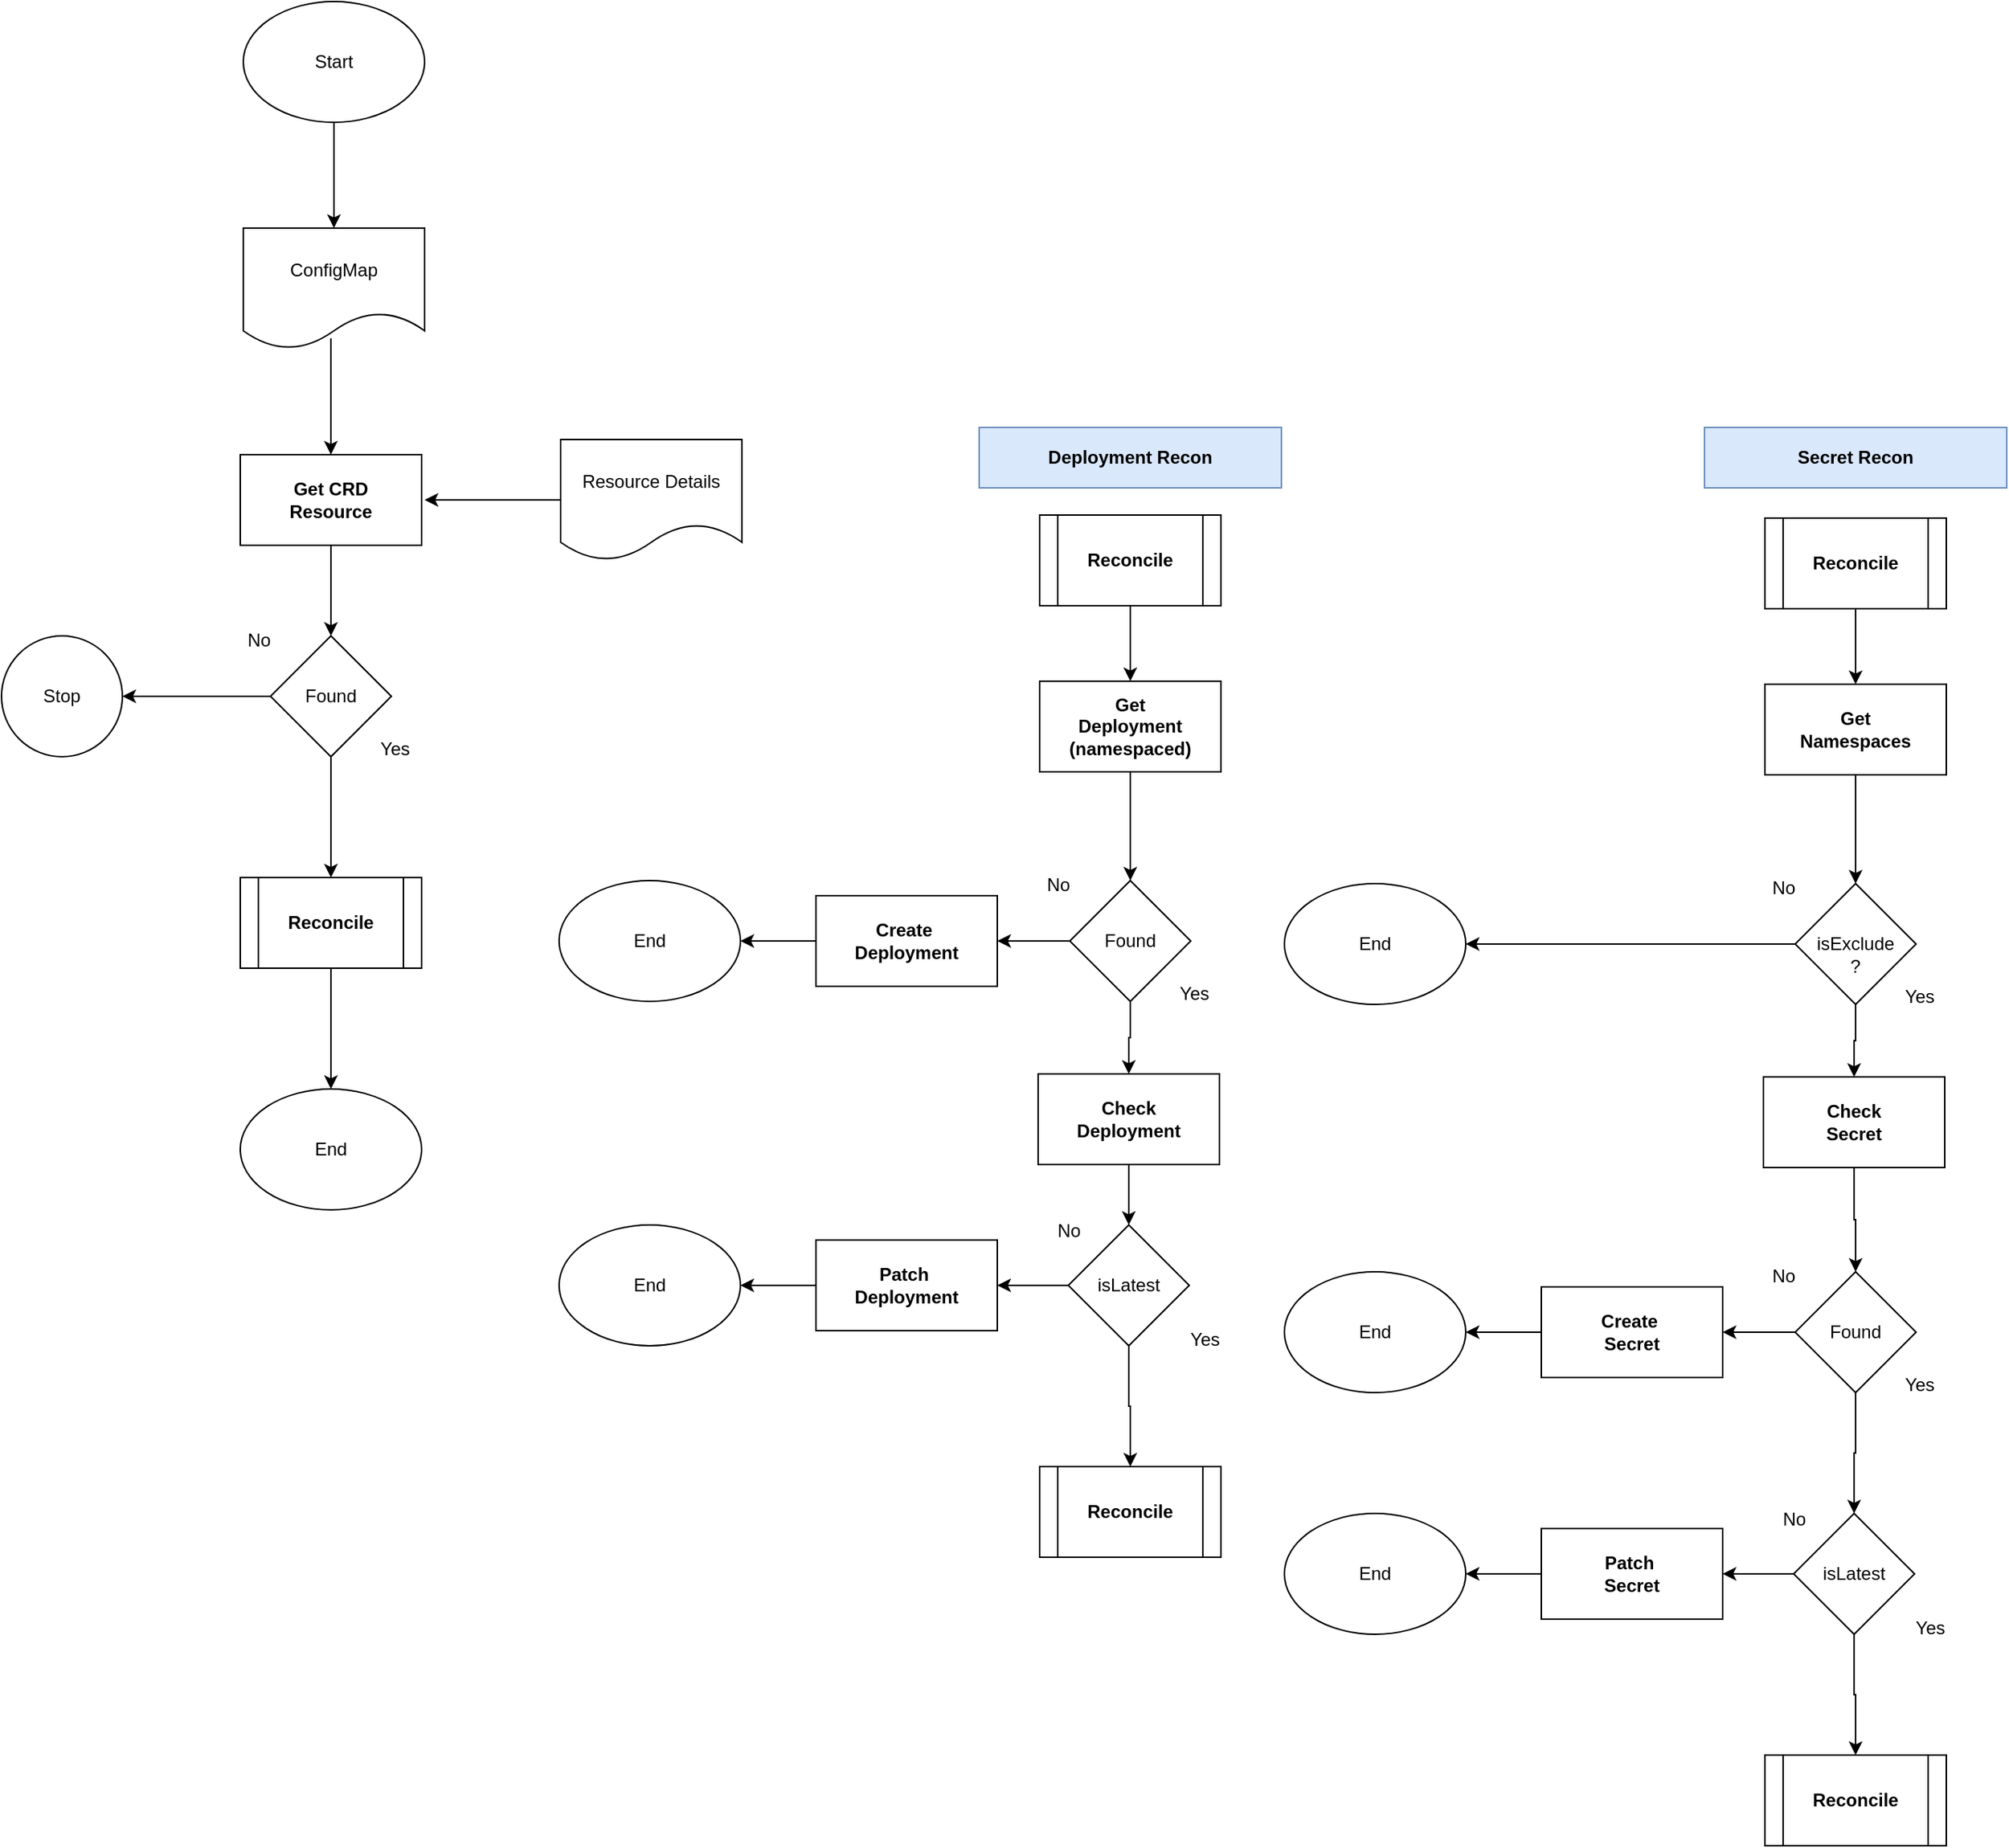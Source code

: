 <mxfile version="22.0.3" type="device">
  <diagram name="Page-1" id="W9iLnhZ2cSLdX2xquUpD">
    <mxGraphModel dx="1643" dy="1136" grid="1" gridSize="10" guides="1" tooltips="1" connect="1" arrows="1" fold="1" page="1" pageScale="1" pageWidth="850" pageHeight="1100" math="0" shadow="0">
      <root>
        <mxCell id="0" />
        <mxCell id="1" parent="0" />
        <mxCell id="cVD9YetSxO82lDI5rdIr-3" style="edgeStyle=orthogonalEdgeStyle;rounded=0;orthogonalLoop=1;jettySize=auto;html=1;entryX=0.5;entryY=0;entryDx=0;entryDy=0;exitX=0.5;exitY=1;exitDx=0;exitDy=0;" edge="1" parent="1" source="cVD9YetSxO82lDI5rdIr-4" target="cVD9YetSxO82lDI5rdIr-2">
          <mxGeometry relative="1" as="geometry">
            <mxPoint x="240" y="130" as="sourcePoint" />
          </mxGeometry>
        </mxCell>
        <mxCell id="cVD9YetSxO82lDI5rdIr-6" style="edgeStyle=orthogonalEdgeStyle;rounded=0;orthogonalLoop=1;jettySize=auto;html=1;exitX=0.483;exitY=0.913;exitDx=0;exitDy=0;exitPerimeter=0;" edge="1" parent="1" source="cVD9YetSxO82lDI5rdIr-2" target="cVD9YetSxO82lDI5rdIr-5">
          <mxGeometry relative="1" as="geometry" />
        </mxCell>
        <mxCell id="cVD9YetSxO82lDI5rdIr-2" value="ConfigMap" style="shape=document;whiteSpace=wrap;html=1;boundedLbl=1;" vertex="1" parent="1">
          <mxGeometry x="180" y="180" width="120" height="80" as="geometry" />
        </mxCell>
        <mxCell id="cVD9YetSxO82lDI5rdIr-4" value="Start" style="ellipse;whiteSpace=wrap;html=1;" vertex="1" parent="1">
          <mxGeometry x="180" y="30" width="120" height="80" as="geometry" />
        </mxCell>
        <mxCell id="cVD9YetSxO82lDI5rdIr-8" style="edgeStyle=orthogonalEdgeStyle;rounded=0;orthogonalLoop=1;jettySize=auto;html=1;" edge="1" parent="1" source="cVD9YetSxO82lDI5rdIr-5" target="cVD9YetSxO82lDI5rdIr-7">
          <mxGeometry relative="1" as="geometry" />
        </mxCell>
        <mxCell id="cVD9YetSxO82lDI5rdIr-5" value="Get CRD&lt;br&gt;Resource" style="rounded=0;whiteSpace=wrap;html=1;fontStyle=1" vertex="1" parent="1">
          <mxGeometry x="178" y="330" width="120" height="60" as="geometry" />
        </mxCell>
        <mxCell id="cVD9YetSxO82lDI5rdIr-12" style="edgeStyle=orthogonalEdgeStyle;rounded=0;orthogonalLoop=1;jettySize=auto;html=1;" edge="1" parent="1" source="cVD9YetSxO82lDI5rdIr-7" target="cVD9YetSxO82lDI5rdIr-11">
          <mxGeometry relative="1" as="geometry" />
        </mxCell>
        <mxCell id="cVD9YetSxO82lDI5rdIr-14" style="edgeStyle=orthogonalEdgeStyle;rounded=0;orthogonalLoop=1;jettySize=auto;html=1;" edge="1" parent="1" source="cVD9YetSxO82lDI5rdIr-7" target="cVD9YetSxO82lDI5rdIr-18">
          <mxGeometry relative="1" as="geometry">
            <mxPoint x="238" y="600" as="targetPoint" />
          </mxGeometry>
        </mxCell>
        <mxCell id="cVD9YetSxO82lDI5rdIr-7" value="Found" style="rhombus;whiteSpace=wrap;html=1;" vertex="1" parent="1">
          <mxGeometry x="198" y="450" width="80" height="80" as="geometry" />
        </mxCell>
        <mxCell id="cVD9YetSxO82lDI5rdIr-9" value="No" style="text;html=1;align=center;verticalAlign=middle;resizable=0;points=[];autosize=1;strokeColor=none;fillColor=none;" vertex="1" parent="1">
          <mxGeometry x="170" y="438" width="40" height="30" as="geometry" />
        </mxCell>
        <mxCell id="cVD9YetSxO82lDI5rdIr-10" value="Yes" style="text;html=1;align=center;verticalAlign=middle;resizable=0;points=[];autosize=1;strokeColor=none;fillColor=none;" vertex="1" parent="1">
          <mxGeometry x="260" y="510" width="40" height="30" as="geometry" />
        </mxCell>
        <mxCell id="cVD9YetSxO82lDI5rdIr-11" value="Stop" style="ellipse;whiteSpace=wrap;html=1;aspect=fixed;" vertex="1" parent="1">
          <mxGeometry x="20" y="450" width="80" height="80" as="geometry" />
        </mxCell>
        <mxCell id="cVD9YetSxO82lDI5rdIr-17" style="edgeStyle=orthogonalEdgeStyle;rounded=0;orthogonalLoop=1;jettySize=auto;html=1;" edge="1" parent="1" source="cVD9YetSxO82lDI5rdIr-15">
          <mxGeometry relative="1" as="geometry">
            <mxPoint x="300" y="360" as="targetPoint" />
          </mxGeometry>
        </mxCell>
        <mxCell id="cVD9YetSxO82lDI5rdIr-15" value="Resource Details" style="shape=document;whiteSpace=wrap;html=1;boundedLbl=1;" vertex="1" parent="1">
          <mxGeometry x="390" y="320" width="120" height="80" as="geometry" />
        </mxCell>
        <mxCell id="cVD9YetSxO82lDI5rdIr-20" style="edgeStyle=orthogonalEdgeStyle;rounded=0;orthogonalLoop=1;jettySize=auto;html=1;entryX=0.5;entryY=0;entryDx=0;entryDy=0;" edge="1" parent="1" source="cVD9YetSxO82lDI5rdIr-18" target="cVD9YetSxO82lDI5rdIr-19">
          <mxGeometry relative="1" as="geometry" />
        </mxCell>
        <mxCell id="cVD9YetSxO82lDI5rdIr-18" value="&lt;b&gt;Reconcile&lt;/b&gt;" style="shape=process;whiteSpace=wrap;html=1;backgroundOutline=1;" vertex="1" parent="1">
          <mxGeometry x="178" y="610" width="120" height="60" as="geometry" />
        </mxCell>
        <mxCell id="cVD9YetSxO82lDI5rdIr-19" value="End" style="ellipse;whiteSpace=wrap;html=1;" vertex="1" parent="1">
          <mxGeometry x="178" y="750" width="120" height="80" as="geometry" />
        </mxCell>
        <mxCell id="cVD9YetSxO82lDI5rdIr-23" style="edgeStyle=orthogonalEdgeStyle;rounded=0;orthogonalLoop=1;jettySize=auto;html=1;" edge="1" parent="1" source="cVD9YetSxO82lDI5rdIr-21" target="cVD9YetSxO82lDI5rdIr-22">
          <mxGeometry relative="1" as="geometry" />
        </mxCell>
        <mxCell id="cVD9YetSxO82lDI5rdIr-21" value="&lt;b&gt;Reconcile&lt;/b&gt;" style="shape=process;whiteSpace=wrap;html=1;backgroundOutline=1;" vertex="1" parent="1">
          <mxGeometry x="707" y="370" width="120" height="60" as="geometry" />
        </mxCell>
        <mxCell id="cVD9YetSxO82lDI5rdIr-27" style="edgeStyle=orthogonalEdgeStyle;rounded=0;orthogonalLoop=1;jettySize=auto;html=1;entryX=0.5;entryY=0;entryDx=0;entryDy=0;" edge="1" parent="1" source="cVD9YetSxO82lDI5rdIr-22" target="cVD9YetSxO82lDI5rdIr-24">
          <mxGeometry relative="1" as="geometry" />
        </mxCell>
        <mxCell id="cVD9YetSxO82lDI5rdIr-22" value="Get &lt;br&gt;Deployment&lt;br&gt;(namespaced)" style="rounded=0;whiteSpace=wrap;html=1;fontStyle=1" vertex="1" parent="1">
          <mxGeometry x="707" y="480" width="120" height="60" as="geometry" />
        </mxCell>
        <mxCell id="cVD9YetSxO82lDI5rdIr-29" style="edgeStyle=orthogonalEdgeStyle;rounded=0;orthogonalLoop=1;jettySize=auto;html=1;" edge="1" parent="1" source="cVD9YetSxO82lDI5rdIr-24" target="cVD9YetSxO82lDI5rdIr-28">
          <mxGeometry relative="1" as="geometry" />
        </mxCell>
        <mxCell id="cVD9YetSxO82lDI5rdIr-35" style="edgeStyle=orthogonalEdgeStyle;rounded=0;orthogonalLoop=1;jettySize=auto;html=1;" edge="1" parent="1" source="cVD9YetSxO82lDI5rdIr-24" target="cVD9YetSxO82lDI5rdIr-34">
          <mxGeometry relative="1" as="geometry" />
        </mxCell>
        <mxCell id="cVD9YetSxO82lDI5rdIr-24" value="Found" style="rhombus;whiteSpace=wrap;html=1;" vertex="1" parent="1">
          <mxGeometry x="727" y="612" width="80" height="80" as="geometry" />
        </mxCell>
        <mxCell id="cVD9YetSxO82lDI5rdIr-25" value="No" style="text;html=1;align=center;verticalAlign=middle;resizable=0;points=[];autosize=1;strokeColor=none;fillColor=none;" vertex="1" parent="1">
          <mxGeometry x="699" y="600" width="40" height="30" as="geometry" />
        </mxCell>
        <mxCell id="cVD9YetSxO82lDI5rdIr-26" value="Yes" style="text;html=1;align=center;verticalAlign=middle;resizable=0;points=[];autosize=1;strokeColor=none;fillColor=none;" vertex="1" parent="1">
          <mxGeometry x="789" y="672" width="40" height="30" as="geometry" />
        </mxCell>
        <mxCell id="cVD9YetSxO82lDI5rdIr-32" style="edgeStyle=orthogonalEdgeStyle;rounded=0;orthogonalLoop=1;jettySize=auto;html=1;entryX=1;entryY=0.5;entryDx=0;entryDy=0;" edge="1" parent="1" source="cVD9YetSxO82lDI5rdIr-28" target="cVD9YetSxO82lDI5rdIr-33">
          <mxGeometry relative="1" as="geometry">
            <mxPoint x="509" y="652" as="targetPoint" />
          </mxGeometry>
        </mxCell>
        <mxCell id="cVD9YetSxO82lDI5rdIr-28" value="Create&amp;nbsp;&lt;br&gt;Deployment" style="rounded=0;whiteSpace=wrap;html=1;fontStyle=1" vertex="1" parent="1">
          <mxGeometry x="559" y="622" width="120" height="60" as="geometry" />
        </mxCell>
        <mxCell id="cVD9YetSxO82lDI5rdIr-33" value="End" style="ellipse;whiteSpace=wrap;html=1;" vertex="1" parent="1">
          <mxGeometry x="389" y="612" width="120" height="80" as="geometry" />
        </mxCell>
        <mxCell id="cVD9YetSxO82lDI5rdIr-38" style="edgeStyle=orthogonalEdgeStyle;rounded=0;orthogonalLoop=1;jettySize=auto;html=1;entryX=0.5;entryY=0;entryDx=0;entryDy=0;" edge="1" parent="1" source="cVD9YetSxO82lDI5rdIr-34" target="cVD9YetSxO82lDI5rdIr-37">
          <mxGeometry relative="1" as="geometry" />
        </mxCell>
        <mxCell id="cVD9YetSxO82lDI5rdIr-34" value="Check&lt;br&gt;Deployment" style="rounded=0;whiteSpace=wrap;html=1;fontStyle=1" vertex="1" parent="1">
          <mxGeometry x="706" y="740" width="120" height="60" as="geometry" />
        </mxCell>
        <mxCell id="cVD9YetSxO82lDI5rdIr-42" style="edgeStyle=orthogonalEdgeStyle;rounded=0;orthogonalLoop=1;jettySize=auto;html=1;" edge="1" parent="1" source="cVD9YetSxO82lDI5rdIr-37" target="cVD9YetSxO82lDI5rdIr-41">
          <mxGeometry relative="1" as="geometry" />
        </mxCell>
        <mxCell id="cVD9YetSxO82lDI5rdIr-47" style="edgeStyle=orthogonalEdgeStyle;rounded=0;orthogonalLoop=1;jettySize=auto;html=1;entryX=1;entryY=0.5;entryDx=0;entryDy=0;" edge="1" parent="1" source="cVD9YetSxO82lDI5rdIr-37" target="cVD9YetSxO82lDI5rdIr-44">
          <mxGeometry relative="1" as="geometry" />
        </mxCell>
        <mxCell id="cVD9YetSxO82lDI5rdIr-37" value="isLatest" style="rhombus;whiteSpace=wrap;html=1;" vertex="1" parent="1">
          <mxGeometry x="726" y="840" width="80" height="80" as="geometry" />
        </mxCell>
        <mxCell id="cVD9YetSxO82lDI5rdIr-39" value="No" style="text;html=1;align=center;verticalAlign=middle;resizable=0;points=[];autosize=1;strokeColor=none;fillColor=none;" vertex="1" parent="1">
          <mxGeometry x="706" y="829" width="40" height="30" as="geometry" />
        </mxCell>
        <mxCell id="cVD9YetSxO82lDI5rdIr-40" value="Yes" style="text;html=1;align=center;verticalAlign=middle;resizable=0;points=[];autosize=1;strokeColor=none;fillColor=none;" vertex="1" parent="1">
          <mxGeometry x="796" y="901" width="40" height="30" as="geometry" />
        </mxCell>
        <mxCell id="cVD9YetSxO82lDI5rdIr-41" value="&lt;b&gt;Reconcile&lt;/b&gt;" style="shape=process;whiteSpace=wrap;html=1;backgroundOutline=1;" vertex="1" parent="1">
          <mxGeometry x="707" y="1000" width="120" height="60" as="geometry" />
        </mxCell>
        <mxCell id="cVD9YetSxO82lDI5rdIr-43" style="edgeStyle=orthogonalEdgeStyle;rounded=0;orthogonalLoop=1;jettySize=auto;html=1;entryX=1;entryY=0.5;entryDx=0;entryDy=0;" edge="1" parent="1" source="cVD9YetSxO82lDI5rdIr-44" target="cVD9YetSxO82lDI5rdIr-45">
          <mxGeometry relative="1" as="geometry">
            <mxPoint x="509" y="880" as="targetPoint" />
          </mxGeometry>
        </mxCell>
        <mxCell id="cVD9YetSxO82lDI5rdIr-44" value="Patch&amp;nbsp;&lt;br&gt;Deployment" style="rounded=0;whiteSpace=wrap;html=1;fontStyle=1" vertex="1" parent="1">
          <mxGeometry x="559" y="850" width="120" height="60" as="geometry" />
        </mxCell>
        <mxCell id="cVD9YetSxO82lDI5rdIr-45" value="End" style="ellipse;whiteSpace=wrap;html=1;" vertex="1" parent="1">
          <mxGeometry x="389" y="840" width="120" height="80" as="geometry" />
        </mxCell>
        <mxCell id="cVD9YetSxO82lDI5rdIr-48" value="&lt;b&gt;&amp;nbsp;Deployment Recon&amp;nbsp;&lt;/b&gt;" style="rounded=0;whiteSpace=wrap;html=1;fillColor=#dae8fc;strokeColor=#6c8ebf;" vertex="1" parent="1">
          <mxGeometry x="667" y="312" width="200" height="40" as="geometry" />
        </mxCell>
        <mxCell id="cVD9YetSxO82lDI5rdIr-90" style="edgeStyle=orthogonalEdgeStyle;rounded=0;orthogonalLoop=1;jettySize=auto;html=1;" edge="1" parent="1" source="cVD9YetSxO82lDI5rdIr-91" target="cVD9YetSxO82lDI5rdIr-93">
          <mxGeometry relative="1" as="geometry" />
        </mxCell>
        <mxCell id="cVD9YetSxO82lDI5rdIr-91" value="&lt;b&gt;Reconcile&lt;/b&gt;" style="shape=process;whiteSpace=wrap;html=1;backgroundOutline=1;" vertex="1" parent="1">
          <mxGeometry x="1187" y="372" width="120" height="60" as="geometry" />
        </mxCell>
        <mxCell id="cVD9YetSxO82lDI5rdIr-92" style="edgeStyle=orthogonalEdgeStyle;rounded=0;orthogonalLoop=1;jettySize=auto;html=1;entryX=0.5;entryY=0;entryDx=0;entryDy=0;" edge="1" parent="1" source="cVD9YetSxO82lDI5rdIr-93" target="cVD9YetSxO82lDI5rdIr-96">
          <mxGeometry relative="1" as="geometry" />
        </mxCell>
        <mxCell id="cVD9YetSxO82lDI5rdIr-93" value="Get &lt;br&gt;Namespaces" style="rounded=0;whiteSpace=wrap;html=1;fontStyle=1" vertex="1" parent="1">
          <mxGeometry x="1187" y="482" width="120" height="60" as="geometry" />
        </mxCell>
        <mxCell id="cVD9YetSxO82lDI5rdIr-94" style="edgeStyle=orthogonalEdgeStyle;rounded=0;orthogonalLoop=1;jettySize=auto;html=1;entryX=1;entryY=0.5;entryDx=0;entryDy=0;" edge="1" parent="1" source="cVD9YetSxO82lDI5rdIr-96" target="cVD9YetSxO82lDI5rdIr-101">
          <mxGeometry relative="1" as="geometry">
            <mxPoint x="1159" y="654" as="targetPoint" />
          </mxGeometry>
        </mxCell>
        <mxCell id="cVD9YetSxO82lDI5rdIr-95" style="edgeStyle=orthogonalEdgeStyle;rounded=0;orthogonalLoop=1;jettySize=auto;html=1;" edge="1" parent="1" source="cVD9YetSxO82lDI5rdIr-96" target="cVD9YetSxO82lDI5rdIr-103">
          <mxGeometry relative="1" as="geometry" />
        </mxCell>
        <mxCell id="cVD9YetSxO82lDI5rdIr-96" value="&lt;br&gt;isExclude&lt;br&gt;?" style="rhombus;whiteSpace=wrap;html=1;" vertex="1" parent="1">
          <mxGeometry x="1207" y="614" width="80" height="80" as="geometry" />
        </mxCell>
        <mxCell id="cVD9YetSxO82lDI5rdIr-97" value="No" style="text;html=1;align=center;verticalAlign=middle;resizable=0;points=[];autosize=1;strokeColor=none;fillColor=none;" vertex="1" parent="1">
          <mxGeometry x="1179" y="602" width="40" height="30" as="geometry" />
        </mxCell>
        <mxCell id="cVD9YetSxO82lDI5rdIr-98" value="Yes" style="text;html=1;align=center;verticalAlign=middle;resizable=0;points=[];autosize=1;strokeColor=none;fillColor=none;" vertex="1" parent="1">
          <mxGeometry x="1269" y="674" width="40" height="30" as="geometry" />
        </mxCell>
        <mxCell id="cVD9YetSxO82lDI5rdIr-101" value="End" style="ellipse;whiteSpace=wrap;html=1;" vertex="1" parent="1">
          <mxGeometry x="869" y="614" width="120" height="80" as="geometry" />
        </mxCell>
        <mxCell id="cVD9YetSxO82lDI5rdIr-122" style="edgeStyle=orthogonalEdgeStyle;rounded=0;orthogonalLoop=1;jettySize=auto;html=1;entryX=0.5;entryY=0;entryDx=0;entryDy=0;" edge="1" parent="1" source="cVD9YetSxO82lDI5rdIr-103" target="cVD9YetSxO82lDI5rdIr-116">
          <mxGeometry relative="1" as="geometry" />
        </mxCell>
        <mxCell id="cVD9YetSxO82lDI5rdIr-103" value="Check&lt;br&gt;Secret" style="rounded=0;whiteSpace=wrap;html=1;fontStyle=1" vertex="1" parent="1">
          <mxGeometry x="1186" y="742" width="120" height="60" as="geometry" />
        </mxCell>
        <mxCell id="cVD9YetSxO82lDI5rdIr-104" style="edgeStyle=orthogonalEdgeStyle;rounded=0;orthogonalLoop=1;jettySize=auto;html=1;" edge="1" parent="1" source="cVD9YetSxO82lDI5rdIr-106" target="cVD9YetSxO82lDI5rdIr-109">
          <mxGeometry relative="1" as="geometry" />
        </mxCell>
        <mxCell id="cVD9YetSxO82lDI5rdIr-105" style="edgeStyle=orthogonalEdgeStyle;rounded=0;orthogonalLoop=1;jettySize=auto;html=1;entryX=1;entryY=0.5;entryDx=0;entryDy=0;" edge="1" parent="1" source="cVD9YetSxO82lDI5rdIr-106" target="cVD9YetSxO82lDI5rdIr-111">
          <mxGeometry relative="1" as="geometry" />
        </mxCell>
        <mxCell id="cVD9YetSxO82lDI5rdIr-106" value="isLatest" style="rhombus;whiteSpace=wrap;html=1;" vertex="1" parent="1">
          <mxGeometry x="1206" y="1031" width="80" height="80" as="geometry" />
        </mxCell>
        <mxCell id="cVD9YetSxO82lDI5rdIr-107" value="No" style="text;html=1;align=center;verticalAlign=middle;resizable=0;points=[];autosize=1;strokeColor=none;fillColor=none;" vertex="1" parent="1">
          <mxGeometry x="1186" y="1020" width="40" height="30" as="geometry" />
        </mxCell>
        <mxCell id="cVD9YetSxO82lDI5rdIr-108" value="Yes" style="text;html=1;align=center;verticalAlign=middle;resizable=0;points=[];autosize=1;strokeColor=none;fillColor=none;" vertex="1" parent="1">
          <mxGeometry x="1276" y="1092" width="40" height="30" as="geometry" />
        </mxCell>
        <mxCell id="cVD9YetSxO82lDI5rdIr-109" value="&lt;b&gt;Reconcile&lt;/b&gt;" style="shape=process;whiteSpace=wrap;html=1;backgroundOutline=1;" vertex="1" parent="1">
          <mxGeometry x="1187" y="1191" width="120" height="60" as="geometry" />
        </mxCell>
        <mxCell id="cVD9YetSxO82lDI5rdIr-110" style="edgeStyle=orthogonalEdgeStyle;rounded=0;orthogonalLoop=1;jettySize=auto;html=1;entryX=1;entryY=0.5;entryDx=0;entryDy=0;" edge="1" parent="1" source="cVD9YetSxO82lDI5rdIr-111" target="cVD9YetSxO82lDI5rdIr-112">
          <mxGeometry relative="1" as="geometry">
            <mxPoint x="989" y="1071" as="targetPoint" />
          </mxGeometry>
        </mxCell>
        <mxCell id="cVD9YetSxO82lDI5rdIr-111" value="Patch&amp;nbsp;&lt;br&gt;Secret" style="rounded=0;whiteSpace=wrap;html=1;fontStyle=1" vertex="1" parent="1">
          <mxGeometry x="1039" y="1041" width="120" height="60" as="geometry" />
        </mxCell>
        <mxCell id="cVD9YetSxO82lDI5rdIr-112" value="End" style="ellipse;whiteSpace=wrap;html=1;" vertex="1" parent="1">
          <mxGeometry x="869" y="1031" width="120" height="80" as="geometry" />
        </mxCell>
        <mxCell id="cVD9YetSxO82lDI5rdIr-113" value="&lt;b&gt;&amp;nbsp;Secret Recon&amp;nbsp;&lt;/b&gt;" style="rounded=0;whiteSpace=wrap;html=1;fillColor=#dae8fc;strokeColor=#6c8ebf;" vertex="1" parent="1">
          <mxGeometry x="1147" y="312" width="200" height="40" as="geometry" />
        </mxCell>
        <mxCell id="cVD9YetSxO82lDI5rdIr-115" style="edgeStyle=orthogonalEdgeStyle;rounded=0;orthogonalLoop=1;jettySize=auto;html=1;" edge="1" parent="1" source="cVD9YetSxO82lDI5rdIr-116" target="cVD9YetSxO82lDI5rdIr-120">
          <mxGeometry relative="1" as="geometry" />
        </mxCell>
        <mxCell id="cVD9YetSxO82lDI5rdIr-125" style="edgeStyle=orthogonalEdgeStyle;rounded=0;orthogonalLoop=1;jettySize=auto;html=1;entryX=0.5;entryY=0;entryDx=0;entryDy=0;" edge="1" parent="1" source="cVD9YetSxO82lDI5rdIr-116" target="cVD9YetSxO82lDI5rdIr-106">
          <mxGeometry relative="1" as="geometry" />
        </mxCell>
        <mxCell id="cVD9YetSxO82lDI5rdIr-116" value="Found" style="rhombus;whiteSpace=wrap;html=1;" vertex="1" parent="1">
          <mxGeometry x="1207" y="871" width="80" height="80" as="geometry" />
        </mxCell>
        <mxCell id="cVD9YetSxO82lDI5rdIr-117" value="No" style="text;html=1;align=center;verticalAlign=middle;resizable=0;points=[];autosize=1;strokeColor=none;fillColor=none;" vertex="1" parent="1">
          <mxGeometry x="1179" y="859" width="40" height="30" as="geometry" />
        </mxCell>
        <mxCell id="cVD9YetSxO82lDI5rdIr-118" value="Yes" style="text;html=1;align=center;verticalAlign=middle;resizable=0;points=[];autosize=1;strokeColor=none;fillColor=none;" vertex="1" parent="1">
          <mxGeometry x="1269" y="931" width="40" height="30" as="geometry" />
        </mxCell>
        <mxCell id="cVD9YetSxO82lDI5rdIr-119" style="edgeStyle=orthogonalEdgeStyle;rounded=0;orthogonalLoop=1;jettySize=auto;html=1;entryX=1;entryY=0.5;entryDx=0;entryDy=0;" edge="1" parent="1" source="cVD9YetSxO82lDI5rdIr-120" target="cVD9YetSxO82lDI5rdIr-121">
          <mxGeometry relative="1" as="geometry">
            <mxPoint x="989" y="911" as="targetPoint" />
          </mxGeometry>
        </mxCell>
        <mxCell id="cVD9YetSxO82lDI5rdIr-120" value="Create&amp;nbsp;&lt;br&gt;Secret" style="rounded=0;whiteSpace=wrap;html=1;fontStyle=1" vertex="1" parent="1">
          <mxGeometry x="1039" y="881" width="120" height="60" as="geometry" />
        </mxCell>
        <mxCell id="cVD9YetSxO82lDI5rdIr-121" value="End" style="ellipse;whiteSpace=wrap;html=1;" vertex="1" parent="1">
          <mxGeometry x="869" y="871" width="120" height="80" as="geometry" />
        </mxCell>
      </root>
    </mxGraphModel>
  </diagram>
</mxfile>

